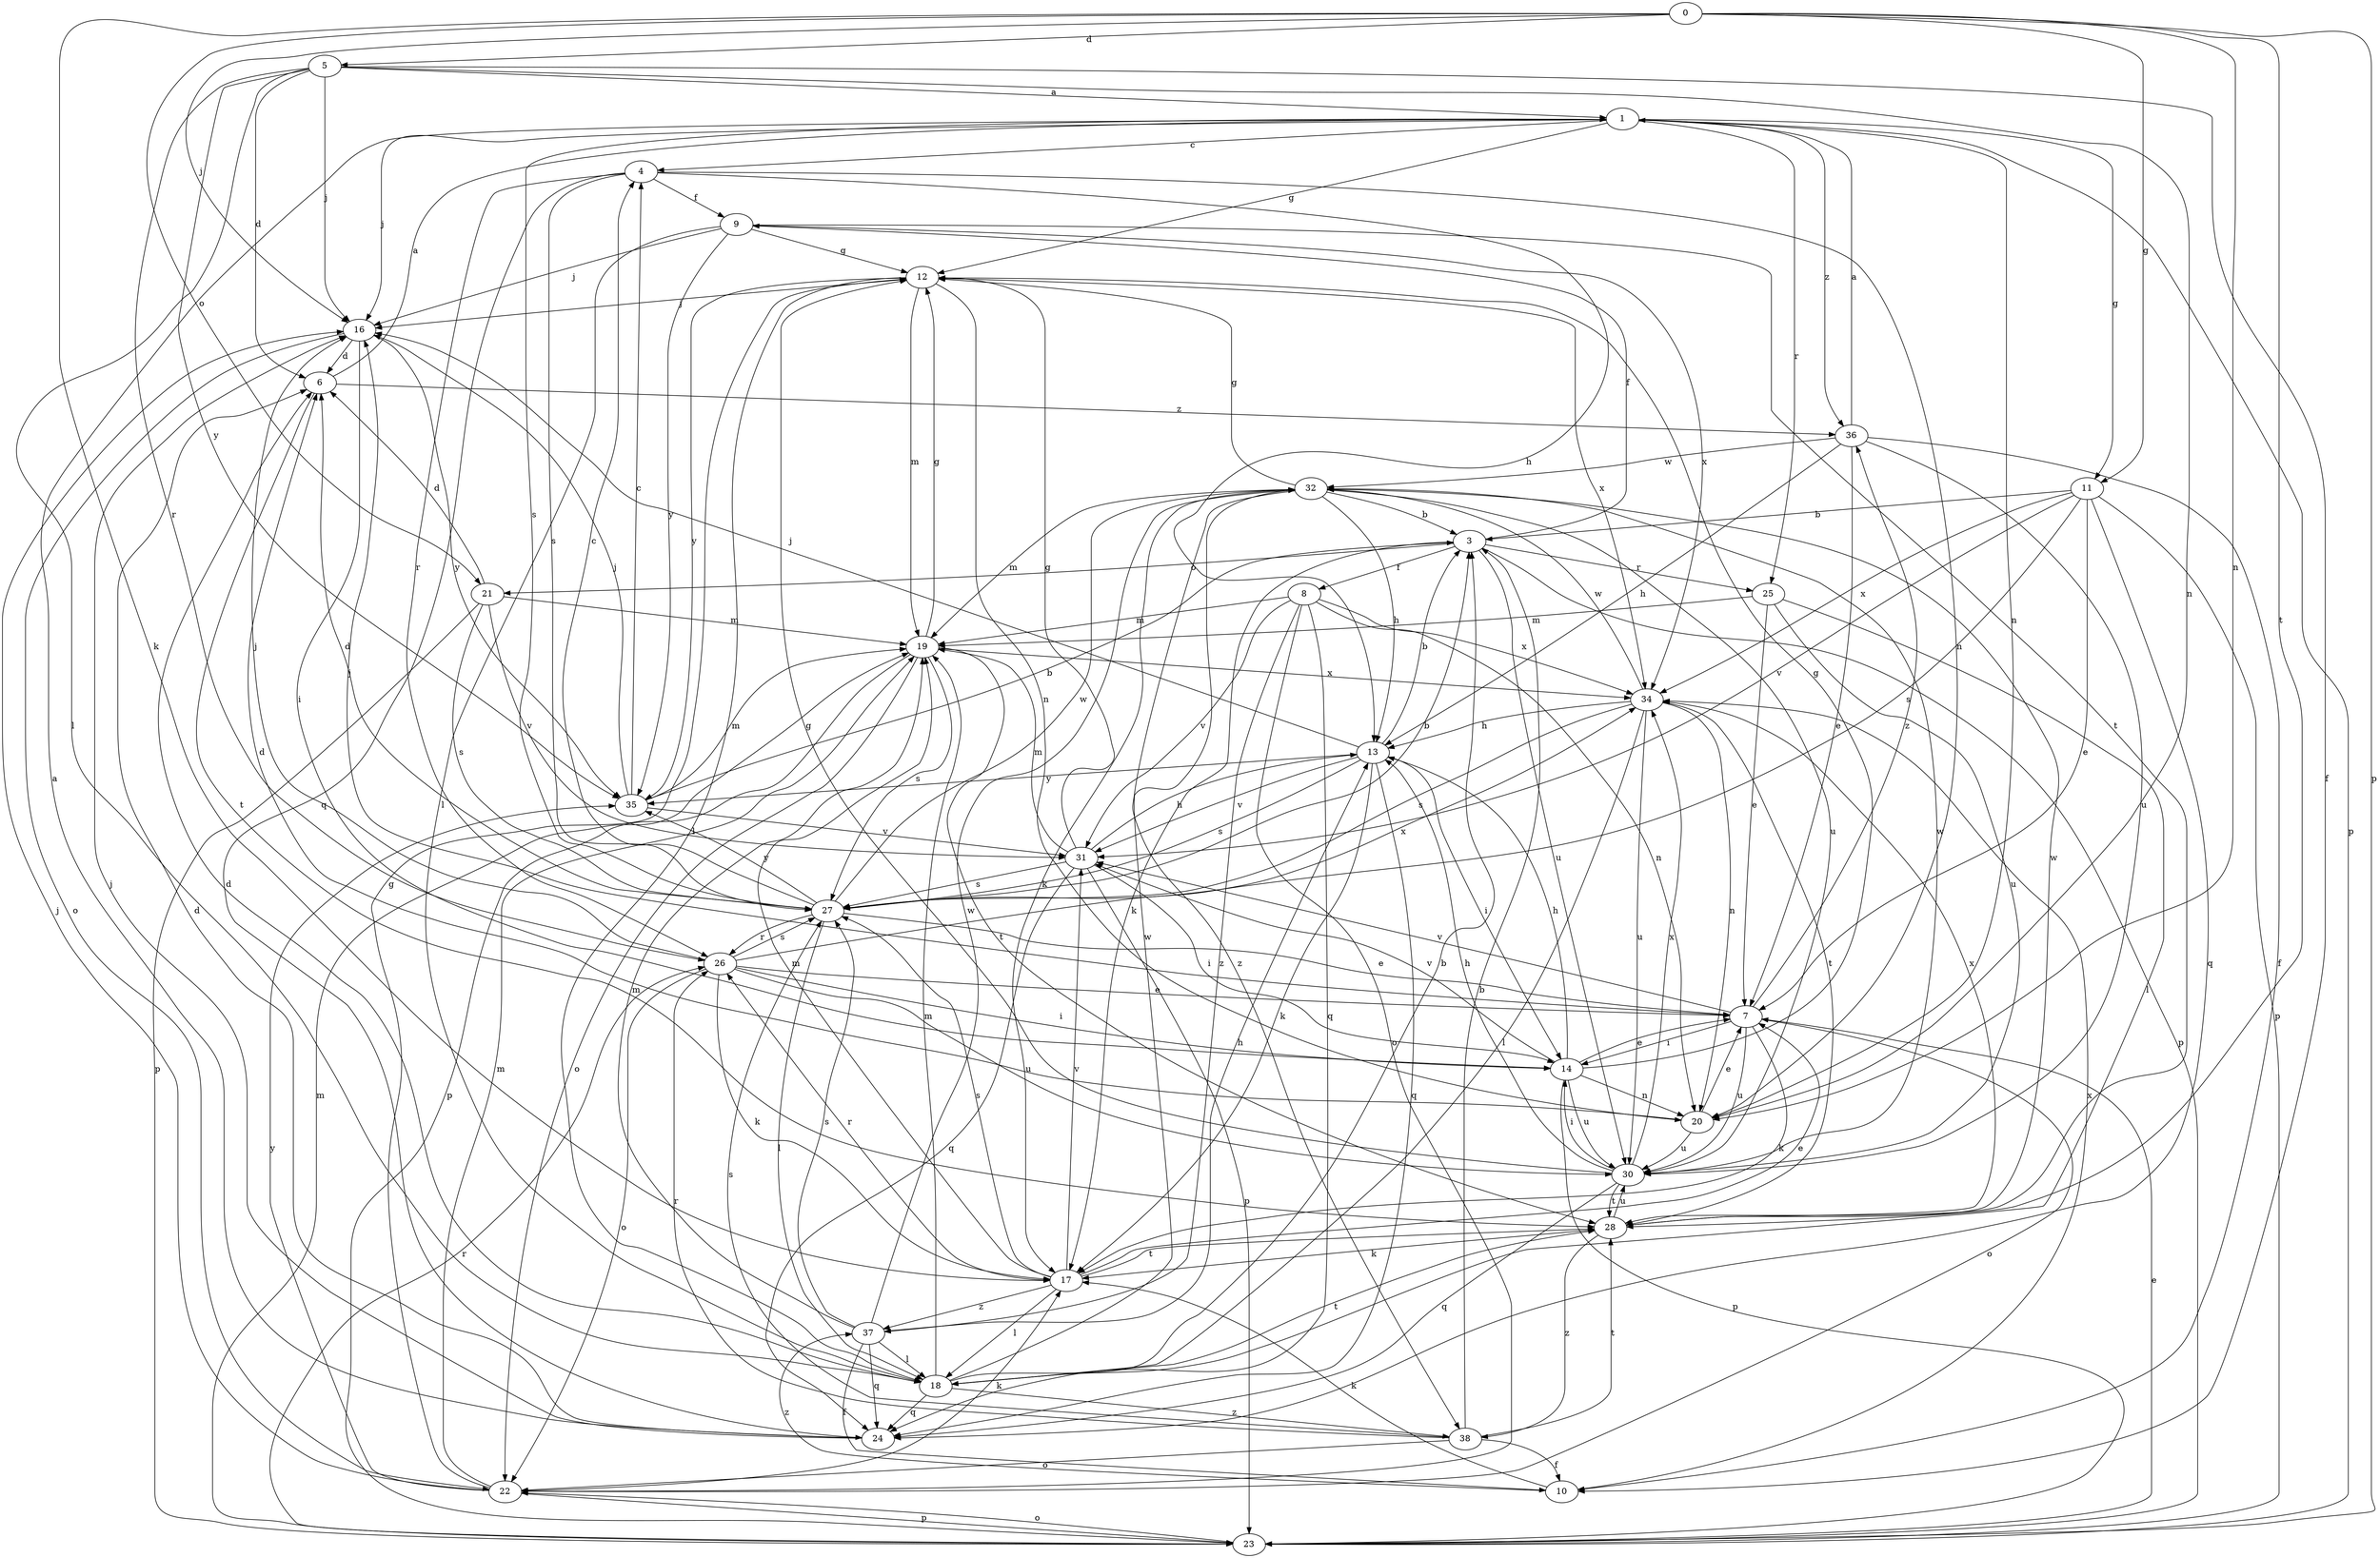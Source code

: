 strict digraph  {
0;
1;
3;
4;
5;
6;
7;
8;
9;
10;
11;
12;
13;
14;
16;
17;
18;
19;
20;
21;
22;
23;
24;
25;
26;
27;
28;
30;
31;
32;
34;
35;
36;
37;
38;
0 -> 5  [label=d];
0 -> 11  [label=g];
0 -> 16  [label=j];
0 -> 17  [label=k];
0 -> 20  [label=n];
0 -> 21  [label=o];
0 -> 23  [label=p];
0 -> 28  [label=t];
1 -> 4  [label=c];
1 -> 11  [label=g];
1 -> 12  [label=g];
1 -> 16  [label=j];
1 -> 20  [label=n];
1 -> 23  [label=p];
1 -> 25  [label=r];
1 -> 27  [label=s];
1 -> 36  [label=z];
3 -> 8  [label=f];
3 -> 9  [label=f];
3 -> 17  [label=k];
3 -> 21  [label=o];
3 -> 23  [label=p];
3 -> 25  [label=r];
3 -> 30  [label=u];
4 -> 9  [label=f];
4 -> 13  [label=h];
4 -> 20  [label=n];
4 -> 24  [label=q];
4 -> 26  [label=r];
4 -> 27  [label=s];
5 -> 1  [label=a];
5 -> 6  [label=d];
5 -> 10  [label=f];
5 -> 16  [label=j];
5 -> 18  [label=l];
5 -> 20  [label=n];
5 -> 26  [label=r];
5 -> 35  [label=y];
6 -> 1  [label=a];
6 -> 28  [label=t];
6 -> 36  [label=z];
7 -> 14  [label=i];
7 -> 16  [label=j];
7 -> 17  [label=k];
7 -> 22  [label=o];
7 -> 30  [label=u];
7 -> 31  [label=v];
7 -> 36  [label=z];
8 -> 19  [label=m];
8 -> 20  [label=n];
8 -> 22  [label=o];
8 -> 24  [label=q];
8 -> 31  [label=v];
8 -> 34  [label=x];
8 -> 37  [label=z];
9 -> 12  [label=g];
9 -> 16  [label=j];
9 -> 18  [label=l];
9 -> 28  [label=t];
9 -> 34  [label=x];
9 -> 35  [label=y];
10 -> 17  [label=k];
10 -> 34  [label=x];
10 -> 37  [label=z];
11 -> 3  [label=b];
11 -> 7  [label=e];
11 -> 23  [label=p];
11 -> 24  [label=q];
11 -> 27  [label=s];
11 -> 31  [label=v];
11 -> 34  [label=x];
12 -> 16  [label=j];
12 -> 18  [label=l];
12 -> 19  [label=m];
12 -> 20  [label=n];
12 -> 34  [label=x];
12 -> 35  [label=y];
13 -> 3  [label=b];
13 -> 14  [label=i];
13 -> 16  [label=j];
13 -> 17  [label=k];
13 -> 24  [label=q];
13 -> 27  [label=s];
13 -> 31  [label=v];
13 -> 35  [label=y];
14 -> 7  [label=e];
14 -> 12  [label=g];
14 -> 13  [label=h];
14 -> 20  [label=n];
14 -> 23  [label=p];
14 -> 30  [label=u];
14 -> 31  [label=v];
16 -> 6  [label=d];
16 -> 14  [label=i];
16 -> 22  [label=o];
16 -> 35  [label=y];
17 -> 7  [label=e];
17 -> 18  [label=l];
17 -> 19  [label=m];
17 -> 26  [label=r];
17 -> 27  [label=s];
17 -> 28  [label=t];
17 -> 31  [label=v];
17 -> 37  [label=z];
18 -> 3  [label=b];
18 -> 6  [label=d];
18 -> 19  [label=m];
18 -> 24  [label=q];
18 -> 28  [label=t];
18 -> 32  [label=w];
18 -> 38  [label=z];
19 -> 12  [label=g];
19 -> 22  [label=o];
19 -> 23  [label=p];
19 -> 27  [label=s];
19 -> 28  [label=t];
19 -> 34  [label=x];
20 -> 6  [label=d];
20 -> 7  [label=e];
20 -> 30  [label=u];
21 -> 6  [label=d];
21 -> 19  [label=m];
21 -> 23  [label=p];
21 -> 27  [label=s];
21 -> 31  [label=v];
22 -> 12  [label=g];
22 -> 16  [label=j];
22 -> 17  [label=k];
22 -> 19  [label=m];
22 -> 23  [label=p];
22 -> 35  [label=y];
23 -> 7  [label=e];
23 -> 19  [label=m];
23 -> 22  [label=o];
23 -> 26  [label=r];
24 -> 1  [label=a];
24 -> 6  [label=d];
24 -> 16  [label=j];
25 -> 7  [label=e];
25 -> 18  [label=l];
25 -> 19  [label=m];
25 -> 30  [label=u];
26 -> 7  [label=e];
26 -> 14  [label=i];
26 -> 16  [label=j];
26 -> 17  [label=k];
26 -> 22  [label=o];
26 -> 27  [label=s];
26 -> 30  [label=u];
26 -> 34  [label=x];
27 -> 3  [label=b];
27 -> 4  [label=c];
27 -> 6  [label=d];
27 -> 7  [label=e];
27 -> 18  [label=l];
27 -> 26  [label=r];
27 -> 32  [label=w];
27 -> 35  [label=y];
28 -> 17  [label=k];
28 -> 30  [label=u];
28 -> 32  [label=w];
28 -> 34  [label=x];
28 -> 38  [label=z];
30 -> 12  [label=g];
30 -> 13  [label=h];
30 -> 14  [label=i];
30 -> 24  [label=q];
30 -> 28  [label=t];
30 -> 32  [label=w];
30 -> 34  [label=x];
31 -> 12  [label=g];
31 -> 13  [label=h];
31 -> 14  [label=i];
31 -> 19  [label=m];
31 -> 23  [label=p];
31 -> 24  [label=q];
31 -> 27  [label=s];
32 -> 3  [label=b];
32 -> 12  [label=g];
32 -> 13  [label=h];
32 -> 17  [label=k];
32 -> 19  [label=m];
32 -> 30  [label=u];
32 -> 38  [label=z];
34 -> 13  [label=h];
34 -> 18  [label=l];
34 -> 20  [label=n];
34 -> 27  [label=s];
34 -> 28  [label=t];
34 -> 30  [label=u];
34 -> 32  [label=w];
35 -> 3  [label=b];
35 -> 4  [label=c];
35 -> 16  [label=j];
35 -> 19  [label=m];
35 -> 31  [label=v];
36 -> 1  [label=a];
36 -> 7  [label=e];
36 -> 10  [label=f];
36 -> 13  [label=h];
36 -> 30  [label=u];
36 -> 32  [label=w];
37 -> 10  [label=f];
37 -> 13  [label=h];
37 -> 18  [label=l];
37 -> 19  [label=m];
37 -> 24  [label=q];
37 -> 27  [label=s];
37 -> 32  [label=w];
38 -> 3  [label=b];
38 -> 10  [label=f];
38 -> 22  [label=o];
38 -> 26  [label=r];
38 -> 27  [label=s];
38 -> 28  [label=t];
}
